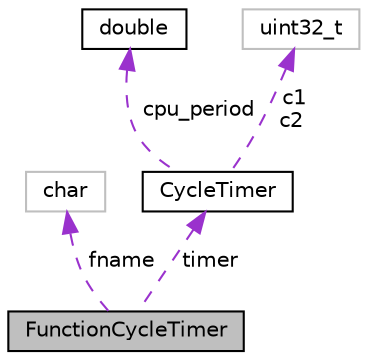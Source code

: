 digraph "FunctionCycleTimer"
{
 // INTERACTIVE_SVG=YES
  edge [fontname="Helvetica",fontsize="10",labelfontname="Helvetica",labelfontsize="10"];
  node [fontname="Helvetica",fontsize="10",shape=record];
  Node1 [label="FunctionCycleTimer",height=0.2,width=0.4,color="black", fillcolor="grey75", style="filled", fontcolor="black"];
  Node2 -> Node1 [dir="back",color="darkorchid3",fontsize="10",style="dashed",label=" fname" ,fontname="Helvetica"];
  Node2 [label="char",height=0.2,width=0.4,color="grey75", fillcolor="white", style="filled"];
  Node3 -> Node1 [dir="back",color="darkorchid3",fontsize="10",style="dashed",label=" timer" ,fontname="Helvetica"];
  Node3 [label="CycleTimer",height=0.2,width=0.4,color="black", fillcolor="white", style="filled",URL="$dc/dbf/class_cycle_timer.html"];
  Node4 -> Node3 [dir="back",color="darkorchid3",fontsize="10",style="dashed",label=" cpu_period" ,fontname="Helvetica"];
  Node4 [label="double",height=0.2,width=0.4,color="black", fillcolor="white", style="filled",URL="$df/de6/classdouble.html"];
  Node5 -> Node3 [dir="back",color="darkorchid3",fontsize="10",style="dashed",label=" c1\nc2" ,fontname="Helvetica"];
  Node5 [label="uint32_t",height=0.2,width=0.4,color="grey75", fillcolor="white", style="filled"];
}

